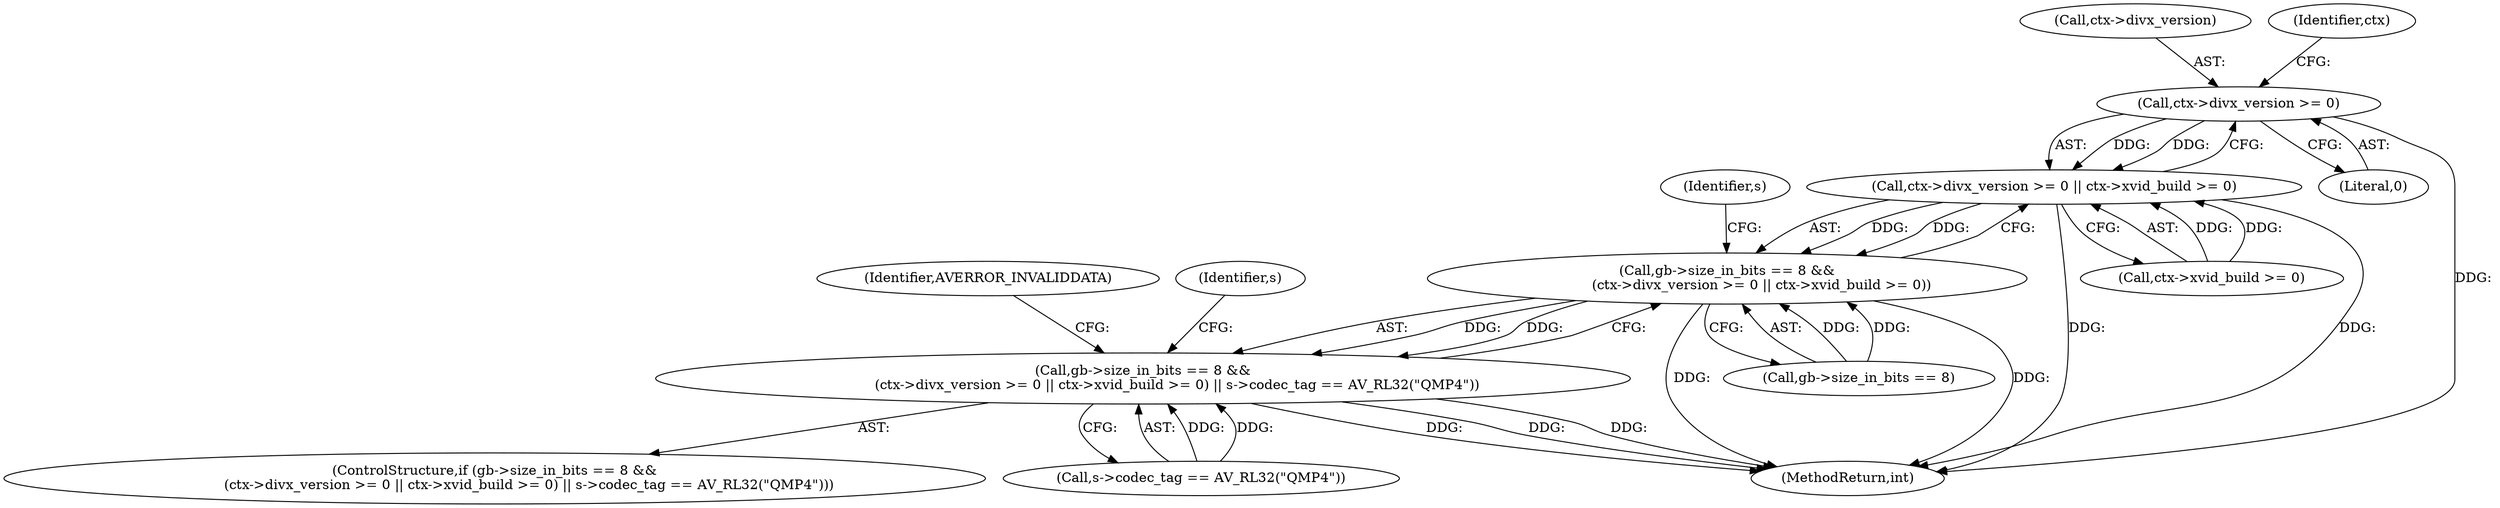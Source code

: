 digraph "0_FFmpeg_2fc108f60f98cd00813418a8754a46476b404a3c@pointer" {
"1000194" [label="(Call,ctx->divx_version >= 0)"];
"1000193" [label="(Call,ctx->divx_version >= 0 || ctx->xvid_build >= 0)"];
"1000187" [label="(Call,gb->size_in_bits == 8 &&\n                (ctx->divx_version >= 0 || ctx->xvid_build >= 0))"];
"1000186" [label="(Call,gb->size_in_bits == 8 &&\n                (ctx->divx_version >= 0 || ctx->xvid_build >= 0) || s->codec_tag == AV_RL32(\"QMP4\"))"];
"1000224" [label="(Identifier,AVERROR_INVALIDDATA)"];
"1000195" [label="(Call,ctx->divx_version)"];
"1000204" [label="(Call,s->codec_tag == AV_RL32(\"QMP4\"))"];
"1000201" [label="(Identifier,ctx)"];
"1000194" [label="(Call,ctx->divx_version >= 0)"];
"1000213" [label="(Identifier,s)"];
"1000188" [label="(Call,gb->size_in_bits == 8)"];
"1000198" [label="(Literal,0)"];
"1000193" [label="(Call,ctx->divx_version >= 0 || ctx->xvid_build >= 0)"];
"1000187" [label="(Call,gb->size_in_bits == 8 &&\n                (ctx->divx_version >= 0 || ctx->xvid_build >= 0))"];
"1000206" [label="(Identifier,s)"];
"1000185" [label="(ControlStructure,if (gb->size_in_bits == 8 &&\n                (ctx->divx_version >= 0 || ctx->xvid_build >= 0) || s->codec_tag == AV_RL32(\"QMP4\")))"];
"1000199" [label="(Call,ctx->xvid_build >= 0)"];
"1000751" [label="(MethodReturn,int)"];
"1000186" [label="(Call,gb->size_in_bits == 8 &&\n                (ctx->divx_version >= 0 || ctx->xvid_build >= 0) || s->codec_tag == AV_RL32(\"QMP4\"))"];
"1000194" -> "1000193"  [label="AST: "];
"1000194" -> "1000198"  [label="CFG: "];
"1000195" -> "1000194"  [label="AST: "];
"1000198" -> "1000194"  [label="AST: "];
"1000201" -> "1000194"  [label="CFG: "];
"1000193" -> "1000194"  [label="CFG: "];
"1000194" -> "1000751"  [label="DDG: "];
"1000194" -> "1000193"  [label="DDG: "];
"1000194" -> "1000193"  [label="DDG: "];
"1000193" -> "1000187"  [label="AST: "];
"1000193" -> "1000199"  [label="CFG: "];
"1000199" -> "1000193"  [label="AST: "];
"1000187" -> "1000193"  [label="CFG: "];
"1000193" -> "1000751"  [label="DDG: "];
"1000193" -> "1000751"  [label="DDG: "];
"1000193" -> "1000187"  [label="DDG: "];
"1000193" -> "1000187"  [label="DDG: "];
"1000199" -> "1000193"  [label="DDG: "];
"1000199" -> "1000193"  [label="DDG: "];
"1000187" -> "1000186"  [label="AST: "];
"1000187" -> "1000188"  [label="CFG: "];
"1000188" -> "1000187"  [label="AST: "];
"1000206" -> "1000187"  [label="CFG: "];
"1000186" -> "1000187"  [label="CFG: "];
"1000187" -> "1000751"  [label="DDG: "];
"1000187" -> "1000751"  [label="DDG: "];
"1000187" -> "1000186"  [label="DDG: "];
"1000187" -> "1000186"  [label="DDG: "];
"1000188" -> "1000187"  [label="DDG: "];
"1000188" -> "1000187"  [label="DDG: "];
"1000186" -> "1000185"  [label="AST: "];
"1000186" -> "1000204"  [label="CFG: "];
"1000204" -> "1000186"  [label="AST: "];
"1000213" -> "1000186"  [label="CFG: "];
"1000224" -> "1000186"  [label="CFG: "];
"1000186" -> "1000751"  [label="DDG: "];
"1000186" -> "1000751"  [label="DDG: "];
"1000186" -> "1000751"  [label="DDG: "];
"1000204" -> "1000186"  [label="DDG: "];
"1000204" -> "1000186"  [label="DDG: "];
}
